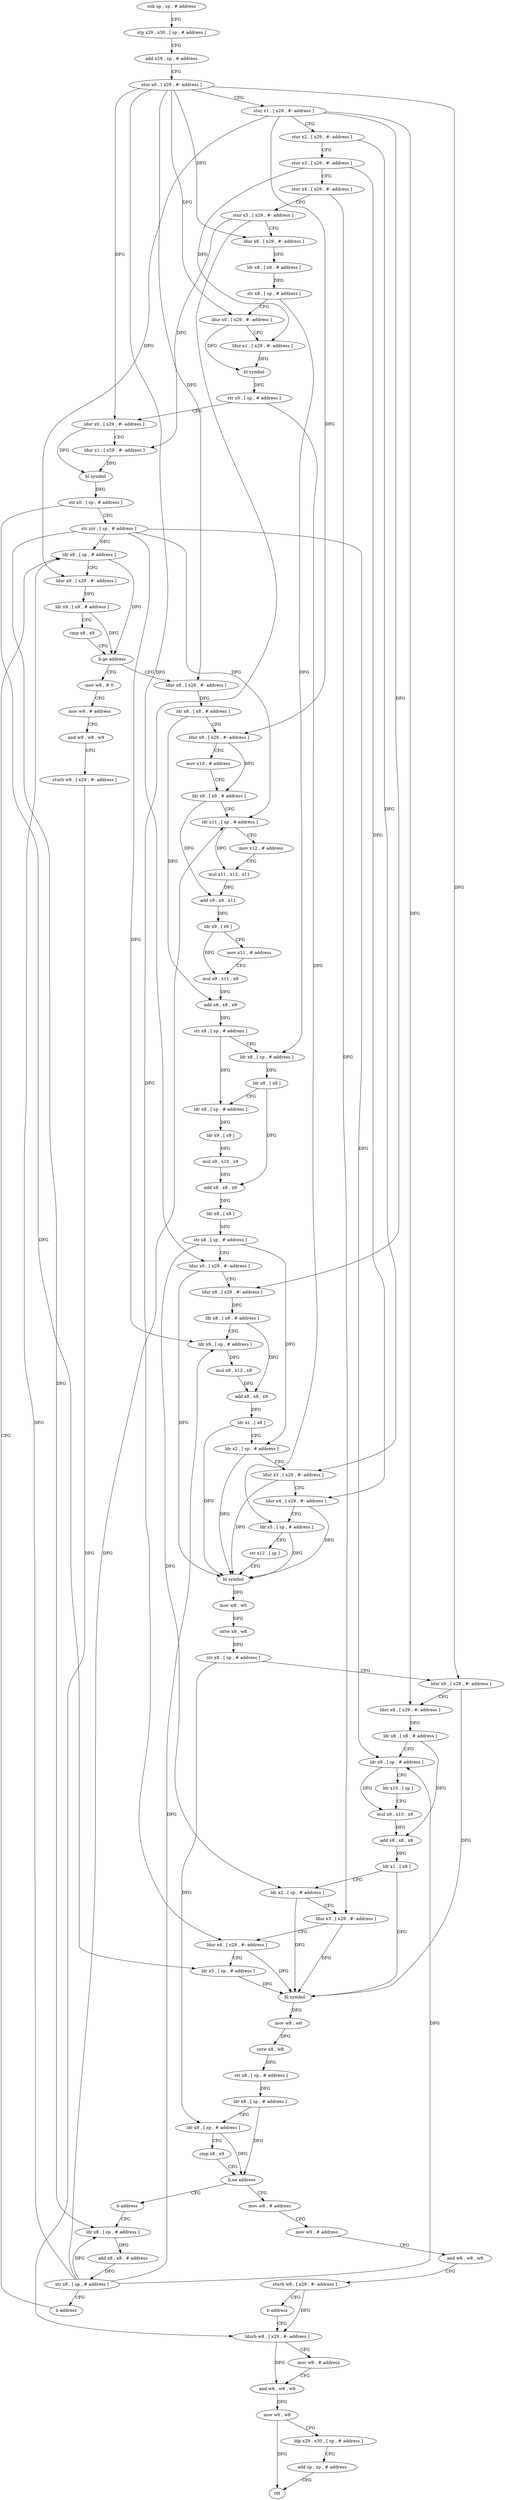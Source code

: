 digraph "func" {
"4324992" [label = "sub sp , sp , # address" ]
"4324996" [label = "stp x29 , x30 , [ sp , # address ]" ]
"4325000" [label = "add x29 , sp , # address" ]
"4325004" [label = "stur x0 , [ x29 , #- address ]" ]
"4325008" [label = "stur x1 , [ x29 , #- address ]" ]
"4325012" [label = "stur x2 , [ x29 , #- address ]" ]
"4325016" [label = "stur x3 , [ x29 , #- address ]" ]
"4325020" [label = "stur x4 , [ x29 , #- address ]" ]
"4325024" [label = "stur x5 , [ x29 , #- address ]" ]
"4325028" [label = "ldur x8 , [ x29 , #- address ]" ]
"4325032" [label = "ldr x8 , [ x8 , # address ]" ]
"4325036" [label = "str x8 , [ sp , # address ]" ]
"4325040" [label = "ldur x0 , [ x29 , #- address ]" ]
"4325044" [label = "ldur x1 , [ x29 , #- address ]" ]
"4325048" [label = "bl symbol" ]
"4325052" [label = "str x0 , [ sp , # address ]" ]
"4325056" [label = "ldur x0 , [ x29 , #- address ]" ]
"4325060" [label = "ldur x1 , [ x29 , #- address ]" ]
"4325064" [label = "bl symbol" ]
"4325068" [label = "str x0 , [ sp , # address ]" ]
"4325072" [label = "str xzr , [ sp , # address ]" ]
"4325076" [label = "ldr x8 , [ sp , # address ]" ]
"4325368" [label = "mov w8 , # 0" ]
"4325372" [label = "mov w9 , # address" ]
"4325376" [label = "and w8 , w8 , w9" ]
"4325380" [label = "sturb w8 , [ x29 , #- address ]" ]
"4325384" [label = "ldurb w8 , [ x29 , #- address ]" ]
"4325096" [label = "ldur x8 , [ x29 , #- address ]" ]
"4325100" [label = "ldr x8 , [ x8 , # address ]" ]
"4325104" [label = "ldur x9 , [ x29 , #- address ]" ]
"4325108" [label = "mov x10 , # address" ]
"4325112" [label = "ldr x9 , [ x9 , # address ]" ]
"4325116" [label = "ldr x11 , [ sp , # address ]" ]
"4325120" [label = "mov x12 , # address" ]
"4325124" [label = "mul x11 , x12 , x11" ]
"4325128" [label = "add x9 , x9 , x11" ]
"4325132" [label = "ldr x9 , [ x9 ]" ]
"4325136" [label = "mov x11 , # address" ]
"4325140" [label = "mul x9 , x11 , x9" ]
"4325144" [label = "add x8 , x8 , x9" ]
"4325148" [label = "str x8 , [ sp , # address ]" ]
"4325152" [label = "ldr x8 , [ sp , # address ]" ]
"4325156" [label = "ldr x8 , [ x8 ]" ]
"4325160" [label = "ldr x9 , [ sp , # address ]" ]
"4325164" [label = "ldr x9 , [ x9 ]" ]
"4325168" [label = "mul x9 , x10 , x9" ]
"4325172" [label = "add x8 , x8 , x9" ]
"4325176" [label = "ldr x8 , [ x8 ]" ]
"4325180" [label = "str x8 , [ sp , # address ]" ]
"4325184" [label = "ldur x0 , [ x29 , #- address ]" ]
"4325188" [label = "ldur x8 , [ x29 , #- address ]" ]
"4325192" [label = "ldr x8 , [ x8 , # address ]" ]
"4325196" [label = "ldr x9 , [ sp , # address ]" ]
"4325200" [label = "mul x9 , x12 , x9" ]
"4325204" [label = "add x8 , x8 , x9" ]
"4325208" [label = "ldr x1 , [ x8 ]" ]
"4325212" [label = "ldr x2 , [ sp , # address ]" ]
"4325216" [label = "ldur x3 , [ x29 , #- address ]" ]
"4325220" [label = "ldur x4 , [ x29 , #- address ]" ]
"4325224" [label = "ldr x5 , [ sp , # address ]" ]
"4325228" [label = "str x12 , [ sp ]" ]
"4325232" [label = "bl symbol" ]
"4325236" [label = "mov w8 , w0" ]
"4325240" [label = "sxtw x8 , w8" ]
"4325244" [label = "str x8 , [ sp , # address ]" ]
"4325248" [label = "ldur x0 , [ x29 , #- address ]" ]
"4325252" [label = "ldur x8 , [ x29 , #- address ]" ]
"4325256" [label = "ldr x8 , [ x8 , # address ]" ]
"4325260" [label = "ldr x9 , [ sp , # address ]" ]
"4325264" [label = "ldr x10 , [ sp ]" ]
"4325268" [label = "mul x9 , x10 , x9" ]
"4325272" [label = "add x8 , x8 , x9" ]
"4325276" [label = "ldr x1 , [ x8 ]" ]
"4325280" [label = "ldr x2 , [ sp , # address ]" ]
"4325284" [label = "ldur x3 , [ x29 , #- address ]" ]
"4325288" [label = "ldur x4 , [ x29 , #- address ]" ]
"4325292" [label = "ldr x5 , [ sp , # address ]" ]
"4325296" [label = "bl symbol" ]
"4325300" [label = "mov w8 , w0" ]
"4325304" [label = "sxtw x8 , w8" ]
"4325308" [label = "str x8 , [ sp , # address ]" ]
"4325312" [label = "ldr x8 , [ sp , # address ]" ]
"4325316" [label = "ldr x9 , [ sp , # address ]" ]
"4325320" [label = "cmp x8 , x9" ]
"4325324" [label = "b.ne address" ]
"4325332" [label = "mov w8 , # address" ]
"4325328" [label = "b address" ]
"4325336" [label = "mov w9 , # address" ]
"4325340" [label = "and w8 , w8 , w9" ]
"4325344" [label = "sturb w8 , [ x29 , #- address ]" ]
"4325348" [label = "b address" ]
"4325352" [label = "ldr x8 , [ sp , # address ]" ]
"4325388" [label = "mov w9 , # address" ]
"4325392" [label = "and w8 , w8 , w9" ]
"4325396" [label = "mov w0 , w8" ]
"4325400" [label = "ldp x29 , x30 , [ sp , # address ]" ]
"4325404" [label = "add sp , sp , # address" ]
"4325408" [label = "ret" ]
"4325356" [label = "add x8 , x8 , # address" ]
"4325360" [label = "str x8 , [ sp , # address ]" ]
"4325364" [label = "b address" ]
"4325080" [label = "ldur x9 , [ x29 , #- address ]" ]
"4325084" [label = "ldr x9 , [ x9 , # address ]" ]
"4325088" [label = "cmp x8 , x9" ]
"4325092" [label = "b.ge address" ]
"4324992" -> "4324996" [ label = "CFG" ]
"4324996" -> "4325000" [ label = "CFG" ]
"4325000" -> "4325004" [ label = "CFG" ]
"4325004" -> "4325008" [ label = "CFG" ]
"4325004" -> "4325028" [ label = "DFG" ]
"4325004" -> "4325040" [ label = "DFG" ]
"4325004" -> "4325056" [ label = "DFG" ]
"4325004" -> "4325096" [ label = "DFG" ]
"4325004" -> "4325184" [ label = "DFG" ]
"4325004" -> "4325248" [ label = "DFG" ]
"4325008" -> "4325012" [ label = "CFG" ]
"4325008" -> "4325080" [ label = "DFG" ]
"4325008" -> "4325104" [ label = "DFG" ]
"4325008" -> "4325188" [ label = "DFG" ]
"4325008" -> "4325252" [ label = "DFG" ]
"4325012" -> "4325016" [ label = "CFG" ]
"4325012" -> "4325216" [ label = "DFG" ]
"4325016" -> "4325020" [ label = "CFG" ]
"4325016" -> "4325044" [ label = "DFG" ]
"4325016" -> "4325220" [ label = "DFG" ]
"4325020" -> "4325024" [ label = "CFG" ]
"4325020" -> "4325284" [ label = "DFG" ]
"4325024" -> "4325028" [ label = "CFG" ]
"4325024" -> "4325060" [ label = "DFG" ]
"4325024" -> "4325288" [ label = "DFG" ]
"4325028" -> "4325032" [ label = "DFG" ]
"4325032" -> "4325036" [ label = "DFG" ]
"4325036" -> "4325040" [ label = "CFG" ]
"4325036" -> "4325152" [ label = "DFG" ]
"4325040" -> "4325044" [ label = "CFG" ]
"4325040" -> "4325048" [ label = "DFG" ]
"4325044" -> "4325048" [ label = "DFG" ]
"4325048" -> "4325052" [ label = "DFG" ]
"4325052" -> "4325056" [ label = "CFG" ]
"4325052" -> "4325224" [ label = "DFG" ]
"4325056" -> "4325060" [ label = "CFG" ]
"4325056" -> "4325064" [ label = "DFG" ]
"4325060" -> "4325064" [ label = "DFG" ]
"4325064" -> "4325068" [ label = "DFG" ]
"4325068" -> "4325072" [ label = "CFG" ]
"4325068" -> "4325292" [ label = "DFG" ]
"4325072" -> "4325076" [ label = "DFG" ]
"4325072" -> "4325116" [ label = "DFG" ]
"4325072" -> "4325196" [ label = "DFG" ]
"4325072" -> "4325260" [ label = "DFG" ]
"4325072" -> "4325352" [ label = "DFG" ]
"4325076" -> "4325080" [ label = "CFG" ]
"4325076" -> "4325092" [ label = "DFG" ]
"4325368" -> "4325372" [ label = "CFG" ]
"4325372" -> "4325376" [ label = "CFG" ]
"4325376" -> "4325380" [ label = "CFG" ]
"4325380" -> "4325384" [ label = "DFG" ]
"4325384" -> "4325388" [ label = "CFG" ]
"4325384" -> "4325392" [ label = "DFG" ]
"4325096" -> "4325100" [ label = "DFG" ]
"4325100" -> "4325104" [ label = "CFG" ]
"4325100" -> "4325144" [ label = "DFG" ]
"4325104" -> "4325108" [ label = "CFG" ]
"4325104" -> "4325112" [ label = "DFG" ]
"4325108" -> "4325112" [ label = "CFG" ]
"4325112" -> "4325116" [ label = "CFG" ]
"4325112" -> "4325128" [ label = "DFG" ]
"4325116" -> "4325120" [ label = "CFG" ]
"4325116" -> "4325124" [ label = "DFG" ]
"4325120" -> "4325124" [ label = "CFG" ]
"4325124" -> "4325128" [ label = "DFG" ]
"4325128" -> "4325132" [ label = "DFG" ]
"4325132" -> "4325136" [ label = "CFG" ]
"4325132" -> "4325140" [ label = "DFG" ]
"4325136" -> "4325140" [ label = "CFG" ]
"4325140" -> "4325144" [ label = "DFG" ]
"4325144" -> "4325148" [ label = "DFG" ]
"4325148" -> "4325152" [ label = "CFG" ]
"4325148" -> "4325160" [ label = "DFG" ]
"4325152" -> "4325156" [ label = "DFG" ]
"4325156" -> "4325160" [ label = "CFG" ]
"4325156" -> "4325172" [ label = "DFG" ]
"4325160" -> "4325164" [ label = "DFG" ]
"4325164" -> "4325168" [ label = "DFG" ]
"4325168" -> "4325172" [ label = "DFG" ]
"4325172" -> "4325176" [ label = "DFG" ]
"4325176" -> "4325180" [ label = "DFG" ]
"4325180" -> "4325184" [ label = "CFG" ]
"4325180" -> "4325212" [ label = "DFG" ]
"4325180" -> "4325280" [ label = "DFG" ]
"4325184" -> "4325188" [ label = "CFG" ]
"4325184" -> "4325232" [ label = "DFG" ]
"4325188" -> "4325192" [ label = "DFG" ]
"4325192" -> "4325196" [ label = "CFG" ]
"4325192" -> "4325204" [ label = "DFG" ]
"4325196" -> "4325200" [ label = "DFG" ]
"4325200" -> "4325204" [ label = "DFG" ]
"4325204" -> "4325208" [ label = "DFG" ]
"4325208" -> "4325212" [ label = "CFG" ]
"4325208" -> "4325232" [ label = "DFG" ]
"4325212" -> "4325216" [ label = "CFG" ]
"4325212" -> "4325232" [ label = "DFG" ]
"4325216" -> "4325220" [ label = "CFG" ]
"4325216" -> "4325232" [ label = "DFG" ]
"4325220" -> "4325224" [ label = "CFG" ]
"4325220" -> "4325232" [ label = "DFG" ]
"4325224" -> "4325228" [ label = "CFG" ]
"4325224" -> "4325232" [ label = "DFG" ]
"4325228" -> "4325232" [ label = "CFG" ]
"4325232" -> "4325236" [ label = "DFG" ]
"4325236" -> "4325240" [ label = "DFG" ]
"4325240" -> "4325244" [ label = "DFG" ]
"4325244" -> "4325248" [ label = "CFG" ]
"4325244" -> "4325316" [ label = "DFG" ]
"4325248" -> "4325252" [ label = "CFG" ]
"4325248" -> "4325296" [ label = "DFG" ]
"4325252" -> "4325256" [ label = "DFG" ]
"4325256" -> "4325260" [ label = "CFG" ]
"4325256" -> "4325272" [ label = "DFG" ]
"4325260" -> "4325264" [ label = "CFG" ]
"4325260" -> "4325268" [ label = "DFG" ]
"4325264" -> "4325268" [ label = "CFG" ]
"4325268" -> "4325272" [ label = "DFG" ]
"4325272" -> "4325276" [ label = "DFG" ]
"4325276" -> "4325280" [ label = "CFG" ]
"4325276" -> "4325296" [ label = "DFG" ]
"4325280" -> "4325284" [ label = "CFG" ]
"4325280" -> "4325296" [ label = "DFG" ]
"4325284" -> "4325288" [ label = "CFG" ]
"4325284" -> "4325296" [ label = "DFG" ]
"4325288" -> "4325292" [ label = "CFG" ]
"4325288" -> "4325296" [ label = "DFG" ]
"4325292" -> "4325296" [ label = "DFG" ]
"4325296" -> "4325300" [ label = "DFG" ]
"4325300" -> "4325304" [ label = "DFG" ]
"4325304" -> "4325308" [ label = "DFG" ]
"4325308" -> "4325312" [ label = "DFG" ]
"4325312" -> "4325316" [ label = "CFG" ]
"4325312" -> "4325324" [ label = "DFG" ]
"4325316" -> "4325320" [ label = "CFG" ]
"4325316" -> "4325324" [ label = "DFG" ]
"4325320" -> "4325324" [ label = "CFG" ]
"4325324" -> "4325332" [ label = "CFG" ]
"4325324" -> "4325328" [ label = "CFG" ]
"4325332" -> "4325336" [ label = "CFG" ]
"4325328" -> "4325352" [ label = "CFG" ]
"4325336" -> "4325340" [ label = "CFG" ]
"4325340" -> "4325344" [ label = "CFG" ]
"4325344" -> "4325348" [ label = "CFG" ]
"4325344" -> "4325384" [ label = "DFG" ]
"4325348" -> "4325384" [ label = "CFG" ]
"4325352" -> "4325356" [ label = "DFG" ]
"4325388" -> "4325392" [ label = "CFG" ]
"4325392" -> "4325396" [ label = "DFG" ]
"4325396" -> "4325400" [ label = "CFG" ]
"4325396" -> "4325408" [ label = "DFG" ]
"4325400" -> "4325404" [ label = "CFG" ]
"4325404" -> "4325408" [ label = "CFG" ]
"4325356" -> "4325360" [ label = "DFG" ]
"4325360" -> "4325364" [ label = "CFG" ]
"4325360" -> "4325076" [ label = "DFG" ]
"4325360" -> "4325116" [ label = "DFG" ]
"4325360" -> "4325196" [ label = "DFG" ]
"4325360" -> "4325260" [ label = "DFG" ]
"4325360" -> "4325352" [ label = "DFG" ]
"4325364" -> "4325076" [ label = "CFG" ]
"4325080" -> "4325084" [ label = "DFG" ]
"4325084" -> "4325088" [ label = "CFG" ]
"4325084" -> "4325092" [ label = "DFG" ]
"4325088" -> "4325092" [ label = "CFG" ]
"4325092" -> "4325368" [ label = "CFG" ]
"4325092" -> "4325096" [ label = "CFG" ]
}
